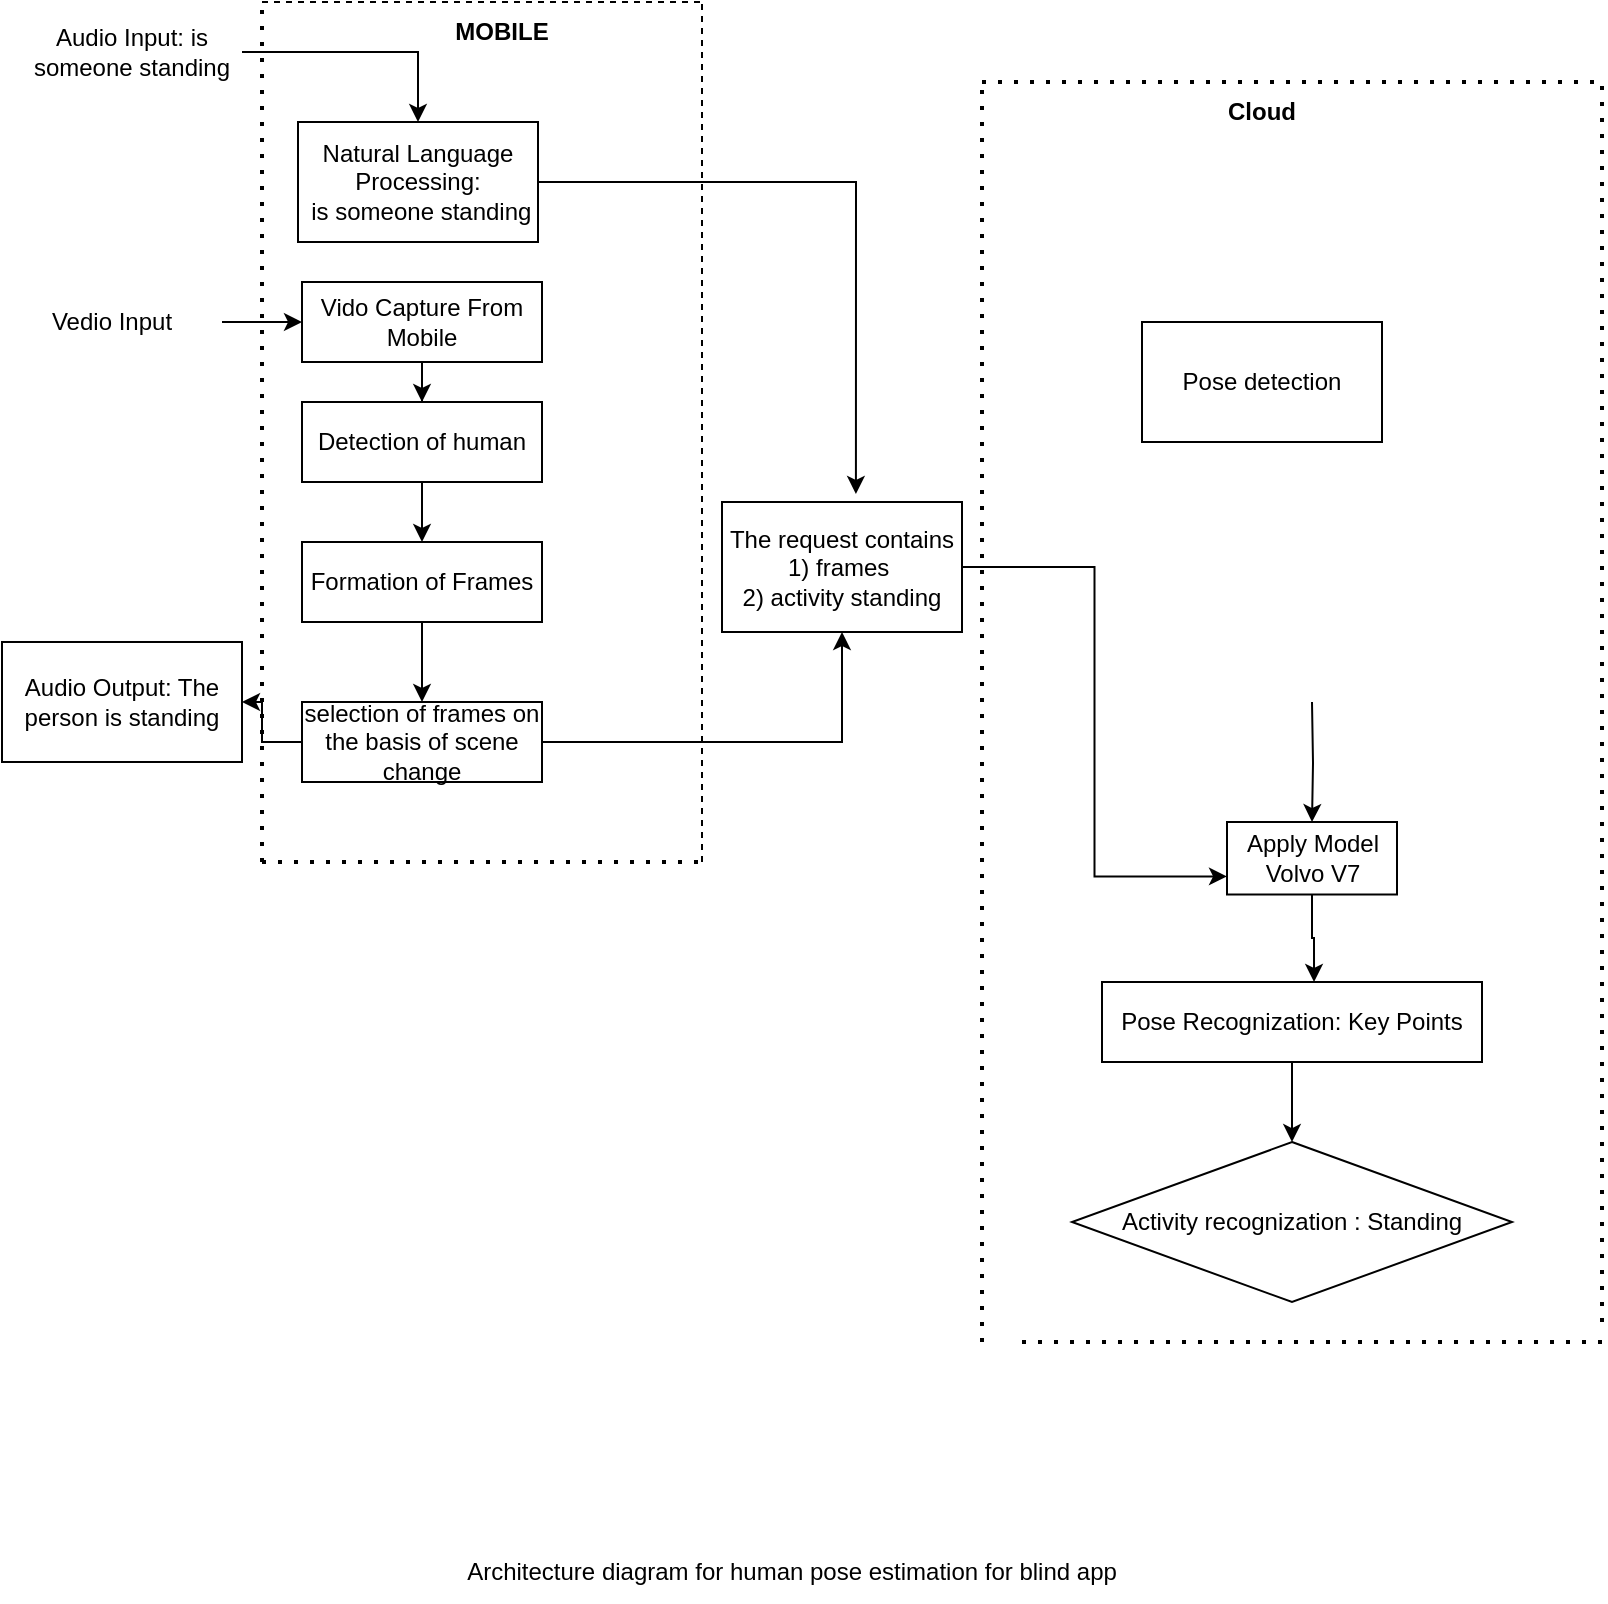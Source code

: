 <mxfile version="20.8.5" type="github">
  <diagram id="OCqCQdXeEL5Mf1G6AGTt" name="Page-1">
    <mxGraphModel dx="806" dy="495" grid="1" gridSize="10" guides="1" tooltips="1" connect="1" arrows="1" fold="1" page="1" pageScale="1" pageWidth="827" pageHeight="1169" math="0" shadow="0">
      <root>
        <mxCell id="0" />
        <mxCell id="1" parent="0" />
        <mxCell id="6_aQ4a8qMIjO6TrSS2Ve-39" style="edgeStyle=orthogonalEdgeStyle;rounded=0;orthogonalLoop=1;jettySize=auto;html=1;entryX=0.558;entryY=-0.062;entryDx=0;entryDy=0;entryPerimeter=0;" edge="1" parent="1" source="6_aQ4a8qMIjO6TrSS2Ve-40" target="6_aQ4a8qMIjO6TrSS2Ve-62">
          <mxGeometry relative="1" as="geometry">
            <mxPoint x="330" y="260" as="targetPoint" />
          </mxGeometry>
        </mxCell>
        <mxCell id="6_aQ4a8qMIjO6TrSS2Ve-40" value="Natural Language Processing:&lt;br&gt;&amp;nbsp;is someone standing" style="whiteSpace=wrap;html=1;" vertex="1" parent="1">
          <mxGeometry x="158" y="70" width="120" height="60" as="geometry" />
        </mxCell>
        <mxCell id="6_aQ4a8qMIjO6TrSS2Ve-41" style="edgeStyle=orthogonalEdgeStyle;rounded=0;orthogonalLoop=1;jettySize=auto;html=1;" edge="1" parent="1" source="6_aQ4a8qMIjO6TrSS2Ve-42" target="6_aQ4a8qMIjO6TrSS2Ve-40">
          <mxGeometry relative="1" as="geometry" />
        </mxCell>
        <mxCell id="6_aQ4a8qMIjO6TrSS2Ve-42" value="Audio Input: is someone standing" style="text;html=1;strokeColor=none;fillColor=none;align=center;verticalAlign=middle;whiteSpace=wrap;rounded=0;" vertex="1" parent="1">
          <mxGeometry x="20" y="10" width="110" height="50" as="geometry" />
        </mxCell>
        <mxCell id="6_aQ4a8qMIjO6TrSS2Ve-43" value="" style="edgeStyle=orthogonalEdgeStyle;rounded=0;orthogonalLoop=1;jettySize=auto;html=1;" edge="1" parent="1" source="6_aQ4a8qMIjO6TrSS2Ve-44" target="6_aQ4a8qMIjO6TrSS2Ve-46">
          <mxGeometry relative="1" as="geometry" />
        </mxCell>
        <mxCell id="6_aQ4a8qMIjO6TrSS2Ve-44" value="Vido Capture From Mobile" style="whiteSpace=wrap;html=1;" vertex="1" parent="1">
          <mxGeometry x="160" y="150" width="120" height="40" as="geometry" />
        </mxCell>
        <mxCell id="6_aQ4a8qMIjO6TrSS2Ve-45" value="" style="edgeStyle=orthogonalEdgeStyle;rounded=0;orthogonalLoop=1;jettySize=auto;html=1;" edge="1" parent="1" source="6_aQ4a8qMIjO6TrSS2Ve-46">
          <mxGeometry relative="1" as="geometry">
            <mxPoint x="220" y="280" as="targetPoint" />
          </mxGeometry>
        </mxCell>
        <mxCell id="6_aQ4a8qMIjO6TrSS2Ve-46" value="Detection of human" style="whiteSpace=wrap;html=1;" vertex="1" parent="1">
          <mxGeometry x="160" y="210" width="120" height="40" as="geometry" />
        </mxCell>
        <mxCell id="6_aQ4a8qMIjO6TrSS2Ve-55" value="" style="edgeStyle=orthogonalEdgeStyle;rounded=0;orthogonalLoop=1;jettySize=auto;html=1;exitX=0.5;exitY=1;exitDx=0;exitDy=0;" edge="1" parent="1" source="6_aQ4a8qMIjO6TrSS2Ve-109" target="6_aQ4a8qMIjO6TrSS2Ve-58">
          <mxGeometry relative="1" as="geometry">
            <mxPoint x="220" y="390" as="sourcePoint" />
          </mxGeometry>
        </mxCell>
        <mxCell id="6_aQ4a8qMIjO6TrSS2Ve-111" value="" style="edgeStyle=orthogonalEdgeStyle;rounded=0;orthogonalLoop=1;jettySize=auto;html=1;" edge="1" parent="1" source="6_aQ4a8qMIjO6TrSS2Ve-58" target="6_aQ4a8qMIjO6TrSS2Ve-102">
          <mxGeometry relative="1" as="geometry" />
        </mxCell>
        <mxCell id="6_aQ4a8qMIjO6TrSS2Ve-58" value="selection of frames on the basis of scene change" style="whiteSpace=wrap;html=1;" vertex="1" parent="1">
          <mxGeometry x="160" y="360" width="120" height="40" as="geometry" />
        </mxCell>
        <mxCell id="6_aQ4a8qMIjO6TrSS2Ve-59" value="" style="edgeStyle=orthogonalEdgeStyle;rounded=0;orthogonalLoop=1;jettySize=auto;html=1;" edge="1" parent="1" target="6_aQ4a8qMIjO6TrSS2Ve-62">
          <mxGeometry relative="1" as="geometry">
            <Array as="points">
              <mxPoint x="280" y="380" />
              <mxPoint x="430" y="380" />
            </Array>
            <mxPoint x="280" y="380" as="sourcePoint" />
          </mxGeometry>
        </mxCell>
        <mxCell id="6_aQ4a8qMIjO6TrSS2Ve-61" style="edgeStyle=orthogonalEdgeStyle;rounded=0;orthogonalLoop=1;jettySize=auto;html=1;entryX=0;entryY=0.75;entryDx=0;entryDy=0;" edge="1" parent="1" source="6_aQ4a8qMIjO6TrSS2Ve-62" target="6_aQ4a8qMIjO6TrSS2Ve-89">
          <mxGeometry relative="1" as="geometry" />
        </mxCell>
        <mxCell id="6_aQ4a8qMIjO6TrSS2Ve-62" value="The request contains&lt;br&gt;1) frames&amp;nbsp;&lt;br&gt;2) activity standing" style="whiteSpace=wrap;html=1;" vertex="1" parent="1">
          <mxGeometry x="370" y="260" width="120" height="65" as="geometry" />
        </mxCell>
        <mxCell id="6_aQ4a8qMIjO6TrSS2Ve-63" value="" style="endArrow=none;dashed=1;html=1;dashPattern=1 3;strokeWidth=2;rounded=0;" edge="1" parent="1">
          <mxGeometry width="50" height="50" relative="1" as="geometry">
            <mxPoint x="140" y="440" as="sourcePoint" />
            <mxPoint x="140" y="10" as="targetPoint" />
            <Array as="points" />
          </mxGeometry>
        </mxCell>
        <mxCell id="6_aQ4a8qMIjO6TrSS2Ve-64" value="" style="endArrow=none;dashed=1;html=1;rounded=0;" edge="1" parent="1">
          <mxGeometry width="50" height="50" relative="1" as="geometry">
            <mxPoint x="140" y="10" as="sourcePoint" />
            <mxPoint x="360" y="10" as="targetPoint" />
          </mxGeometry>
        </mxCell>
        <mxCell id="6_aQ4a8qMIjO6TrSS2Ve-65" value="" style="endArrow=none;dashed=1;html=1;rounded=0;" edge="1" parent="1">
          <mxGeometry width="50" height="50" relative="1" as="geometry">
            <mxPoint x="360" y="440" as="sourcePoint" />
            <mxPoint x="360" y="10" as="targetPoint" />
          </mxGeometry>
        </mxCell>
        <mxCell id="6_aQ4a8qMIjO6TrSS2Ve-66" value="" style="endArrow=none;dashed=1;html=1;dashPattern=1 3;strokeWidth=2;rounded=0;" edge="1" parent="1">
          <mxGeometry width="50" height="50" relative="1" as="geometry">
            <mxPoint x="140" y="440" as="sourcePoint" />
            <mxPoint x="360" y="440" as="targetPoint" />
          </mxGeometry>
        </mxCell>
        <mxCell id="6_aQ4a8qMIjO6TrSS2Ve-67" value="&lt;b&gt;MOBILE&lt;/b&gt;" style="text;html=1;strokeColor=none;fillColor=none;align=center;verticalAlign=middle;whiteSpace=wrap;rounded=0;" vertex="1" parent="1">
          <mxGeometry x="230" y="10" width="60" height="30" as="geometry" />
        </mxCell>
        <mxCell id="6_aQ4a8qMIjO6TrSS2Ve-86" value="" style="edgeStyle=orthogonalEdgeStyle;rounded=0;orthogonalLoop=1;jettySize=auto;html=1;" edge="1" parent="1" target="6_aQ4a8qMIjO6TrSS2Ve-89">
          <mxGeometry relative="1" as="geometry">
            <mxPoint x="665" y="360" as="sourcePoint" />
          </mxGeometry>
        </mxCell>
        <mxCell id="6_aQ4a8qMIjO6TrSS2Ve-88" style="edgeStyle=orthogonalEdgeStyle;rounded=0;orthogonalLoop=1;jettySize=auto;html=1;entryX=0.558;entryY=0;entryDx=0;entryDy=0;entryPerimeter=0;" edge="1" parent="1" source="6_aQ4a8qMIjO6TrSS2Ve-89" target="6_aQ4a8qMIjO6TrSS2Ve-106">
          <mxGeometry relative="1" as="geometry">
            <Array as="points">
              <mxPoint x="665" y="478" />
              <mxPoint x="666" y="478" />
            </Array>
          </mxGeometry>
        </mxCell>
        <mxCell id="6_aQ4a8qMIjO6TrSS2Ve-89" value="Apply Model Volvo V7" style="whiteSpace=wrap;html=1;" vertex="1" parent="1">
          <mxGeometry x="622.5" y="420" width="85" height="36.25" as="geometry" />
        </mxCell>
        <mxCell id="6_aQ4a8qMIjO6TrSS2Ve-92" value="Activity recognization : Standing" style="rhombus;whiteSpace=wrap;html=1;" vertex="1" parent="1">
          <mxGeometry x="545" y="580.03" width="220" height="79.98" as="geometry" />
        </mxCell>
        <mxCell id="6_aQ4a8qMIjO6TrSS2Ve-97" value="&lt;b&gt;Cloud&lt;/b&gt;" style="text;html=1;strokeColor=none;fillColor=none;align=center;verticalAlign=middle;whiteSpace=wrap;rounded=0;" vertex="1" parent="1">
          <mxGeometry x="610" y="50" width="60" height="30" as="geometry" />
        </mxCell>
        <mxCell id="6_aQ4a8qMIjO6TrSS2Ve-98" value="" style="endArrow=none;dashed=1;html=1;dashPattern=1 3;strokeWidth=2;rounded=0;exitX=1;exitY=0.75;exitDx=0;exitDy=0;" edge="1" parent="1">
          <mxGeometry width="50" height="50" relative="1" as="geometry">
            <mxPoint x="500" y="50" as="sourcePoint" />
            <mxPoint x="810" y="50" as="targetPoint" />
            <Array as="points" />
          </mxGeometry>
        </mxCell>
        <mxCell id="6_aQ4a8qMIjO6TrSS2Ve-99" value="" style="endArrow=none;dashed=1;html=1;dashPattern=1 3;strokeWidth=2;rounded=0;" edge="1" parent="1">
          <mxGeometry width="50" height="50" relative="1" as="geometry">
            <mxPoint x="500" y="680" as="sourcePoint" />
            <mxPoint x="500" y="50" as="targetPoint" />
          </mxGeometry>
        </mxCell>
        <mxCell id="6_aQ4a8qMIjO6TrSS2Ve-100" value="" style="endArrow=none;dashed=1;html=1;dashPattern=1 3;strokeWidth=2;rounded=0;" edge="1" parent="1">
          <mxGeometry width="50" height="50" relative="1" as="geometry">
            <mxPoint x="520" y="680" as="sourcePoint" />
            <mxPoint x="810" y="680" as="targetPoint" />
          </mxGeometry>
        </mxCell>
        <mxCell id="6_aQ4a8qMIjO6TrSS2Ve-101" value="" style="endArrow=none;dashed=1;html=1;dashPattern=1 3;strokeWidth=2;rounded=0;" edge="1" parent="1">
          <mxGeometry width="50" height="50" relative="1" as="geometry">
            <mxPoint x="810" y="670" as="sourcePoint" />
            <mxPoint x="810" y="50" as="targetPoint" />
            <Array as="points" />
          </mxGeometry>
        </mxCell>
        <mxCell id="6_aQ4a8qMIjO6TrSS2Ve-102" value="Audio Output: The person is standing" style="whiteSpace=wrap;html=1;" vertex="1" parent="1">
          <mxGeometry x="10" y="329.995" width="120" height="60" as="geometry" />
        </mxCell>
        <mxCell id="6_aQ4a8qMIjO6TrSS2Ve-104" value="&lt;span&gt;Architecture&lt;/span&gt;&amp;nbsp;diagram for human pose estimation for blind app" style="text;html=1;strokeColor=none;fillColor=none;align=center;verticalAlign=middle;whiteSpace=wrap;rounded=0;" vertex="1" parent="1">
          <mxGeometry x="180" y="780" width="450" height="30" as="geometry" />
        </mxCell>
        <mxCell id="6_aQ4a8qMIjO6TrSS2Ve-105" value="" style="edgeStyle=orthogonalEdgeStyle;rounded=0;orthogonalLoop=1;jettySize=auto;html=1;" edge="1" parent="1" source="6_aQ4a8qMIjO6TrSS2Ve-106" target="6_aQ4a8qMIjO6TrSS2Ve-92">
          <mxGeometry relative="1" as="geometry" />
        </mxCell>
        <mxCell id="6_aQ4a8qMIjO6TrSS2Ve-106" value="Pose Recognization: Key Points" style="rounded=0;whiteSpace=wrap;html=1;" vertex="1" parent="1">
          <mxGeometry x="560" y="500" width="190" height="40" as="geometry" />
        </mxCell>
        <mxCell id="6_aQ4a8qMIjO6TrSS2Ve-107" value="" style="edgeStyle=orthogonalEdgeStyle;rounded=0;orthogonalLoop=1;jettySize=auto;html=1;" edge="1" parent="1" source="6_aQ4a8qMIjO6TrSS2Ve-108" target="6_aQ4a8qMIjO6TrSS2Ve-44">
          <mxGeometry relative="1" as="geometry" />
        </mxCell>
        <mxCell id="6_aQ4a8qMIjO6TrSS2Ve-108" value="Vedio Input" style="text;html=1;strokeColor=none;fillColor=none;align=center;verticalAlign=middle;whiteSpace=wrap;rounded=0;" vertex="1" parent="1">
          <mxGeometry x="10" y="155" width="110" height="30" as="geometry" />
        </mxCell>
        <mxCell id="6_aQ4a8qMIjO6TrSS2Ve-109" value="Formation of Frames" style="whiteSpace=wrap;html=1;" vertex="1" parent="1">
          <mxGeometry x="160" y="280" width="120" height="40" as="geometry" />
        </mxCell>
        <mxCell id="6_aQ4a8qMIjO6TrSS2Ve-112" value="Pose detection" style="rounded=0;whiteSpace=wrap;html=1;" vertex="1" parent="1">
          <mxGeometry x="580" y="170" width="120" height="60" as="geometry" />
        </mxCell>
      </root>
    </mxGraphModel>
  </diagram>
</mxfile>
